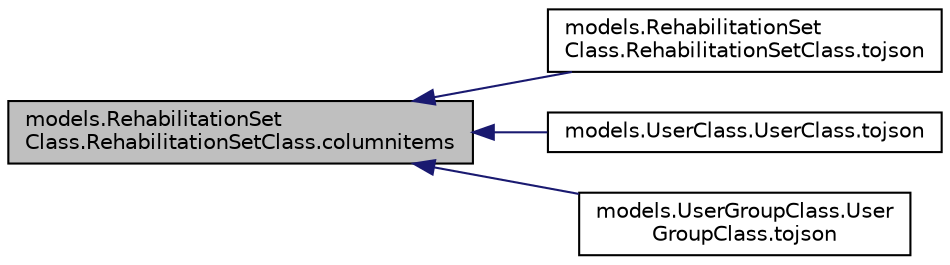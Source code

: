 digraph "models.RehabilitationSetClass.RehabilitationSetClass.columnitems"
{
  edge [fontname="Helvetica",fontsize="10",labelfontname="Helvetica",labelfontsize="10"];
  node [fontname="Helvetica",fontsize="10",shape=record];
  rankdir="LR";
  Node1 [label="models.RehabilitationSet\lClass.RehabilitationSetClass.columnitems",height=0.2,width=0.4,color="black", fillcolor="grey75", style="filled", fontcolor="black"];
  Node1 -> Node2 [dir="back",color="midnightblue",fontsize="10",style="solid",fontname="Helvetica"];
  Node2 [label="models.RehabilitationSet\lClass.RehabilitationSetClass.tojson",height=0.2,width=0.4,color="black", fillcolor="white", style="filled",URL="$classmodels_1_1_rehabilitation_set_class_1_1_rehabilitation_set_class.html#afb548fd65a8a2ac70a0832e0f996daa7"];
  Node1 -> Node3 [dir="back",color="midnightblue",fontsize="10",style="solid",fontname="Helvetica"];
  Node3 [label="models.UserClass.UserClass.tojson",height=0.2,width=0.4,color="black", fillcolor="white", style="filled",URL="$classmodels_1_1_user_class_1_1_user_class.html#ae9a99d519193af8cf076aa44b8e98573"];
  Node1 -> Node4 [dir="back",color="midnightblue",fontsize="10",style="solid",fontname="Helvetica"];
  Node4 [label="models.UserGroupClass.User\lGroupClass.tojson",height=0.2,width=0.4,color="black", fillcolor="white", style="filled",URL="$classmodels_1_1_user_group_class_1_1_user_group_class.html#a54e8114e4bfed68dcc73620abe22cc01"];
}
